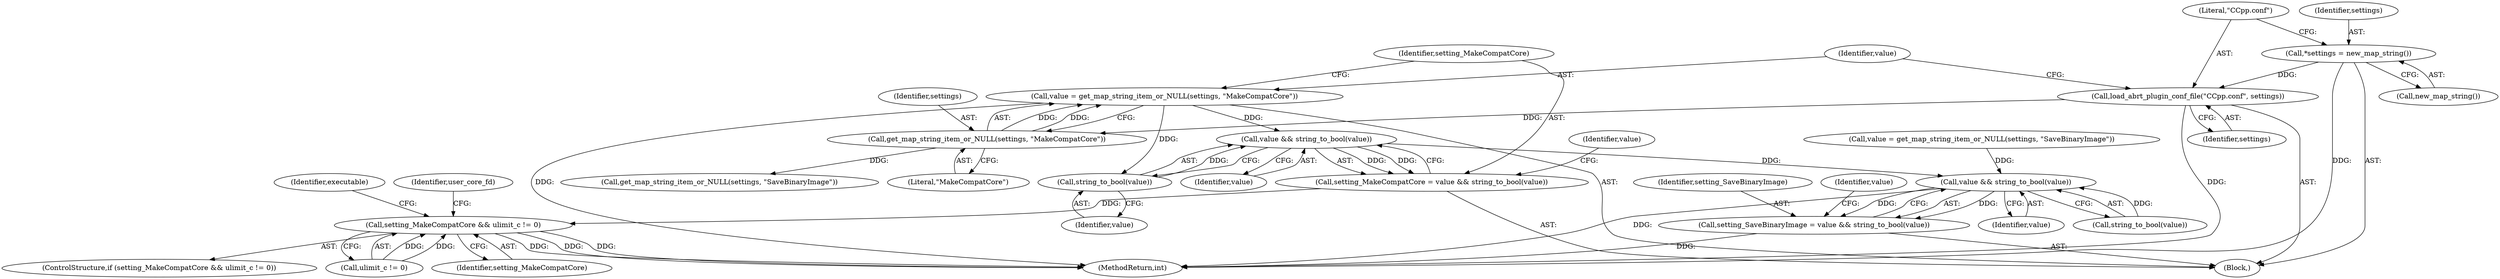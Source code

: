 digraph "0_abrt_8939398b82006ba1fec4ed491339fc075f43fc7c_1@pointer" {
"1000223" [label="(Call,value = get_map_string_item_or_NULL(settings, \"MakeCompatCore\"))"];
"1000225" [label="(Call,get_map_string_item_or_NULL(settings, \"MakeCompatCore\"))"];
"1000219" [label="(Call,load_abrt_plugin_conf_file(\"CCpp.conf\", settings))"];
"1000216" [label="(Call,*settings = new_map_string())"];
"1000230" [label="(Call,value && string_to_bool(value))"];
"1000228" [label="(Call,setting_MakeCompatCore = value && string_to_bool(value))"];
"1000449" [label="(Call,setting_MakeCompatCore && ulimit_c != 0)"];
"1000241" [label="(Call,value && string_to_bool(value))"];
"1000239" [label="(Call,setting_SaveBinaryImage = value && string_to_bool(value))"];
"1000232" [label="(Call,string_to_bool(value))"];
"1000225" [label="(Call,get_map_string_item_or_NULL(settings, \"MakeCompatCore\"))"];
"1000227" [label="(Literal,\"MakeCompatCore\")"];
"1000448" [label="(ControlStructure,if (setting_MakeCompatCore && ulimit_c != 0))"];
"1000239" [label="(Call,setting_SaveBinaryImage = value && string_to_bool(value))"];
"1000217" [label="(Identifier,settings)"];
"1000229" [label="(Identifier,setting_MakeCompatCore)"];
"1000234" [label="(Call,value = get_map_string_item_or_NULL(settings, \"SaveBinaryImage\"))"];
"1001228" [label="(MethodReturn,int)"];
"1000216" [label="(Call,*settings = new_map_string())"];
"1000219" [label="(Call,load_abrt_plugin_conf_file(\"CCpp.conf\", settings))"];
"1000223" [label="(Call,value = get_map_string_item_or_NULL(settings, \"MakeCompatCore\"))"];
"1000218" [label="(Call,new_map_string())"];
"1000236" [label="(Call,get_map_string_item_or_NULL(settings, \"SaveBinaryImage\"))"];
"1000228" [label="(Call,setting_MakeCompatCore = value && string_to_bool(value))"];
"1000224" [label="(Identifier,value)"];
"1000220" [label="(Literal,\"CCpp.conf\")"];
"1000214" [label="(Block,)"];
"1000241" [label="(Call,value && string_to_bool(value))"];
"1000221" [label="(Identifier,settings)"];
"1000240" [label="(Identifier,setting_SaveBinaryImage)"];
"1000466" [label="(Identifier,executable)"];
"1000231" [label="(Identifier,value)"];
"1000226" [label="(Identifier,settings)"];
"1000242" [label="(Identifier,value)"];
"1000233" [label="(Identifier,value)"];
"1000451" [label="(Call,ulimit_c != 0)"];
"1000455" [label="(Identifier,user_core_fd)"];
"1000450" [label="(Identifier,setting_MakeCompatCore)"];
"1000230" [label="(Call,value && string_to_bool(value))"];
"1000243" [label="(Call,string_to_bool(value))"];
"1000235" [label="(Identifier,value)"];
"1000449" [label="(Call,setting_MakeCompatCore && ulimit_c != 0)"];
"1000246" [label="(Identifier,value)"];
"1000232" [label="(Call,string_to_bool(value))"];
"1000223" -> "1000214"  [label="AST: "];
"1000223" -> "1000225"  [label="CFG: "];
"1000224" -> "1000223"  [label="AST: "];
"1000225" -> "1000223"  [label="AST: "];
"1000229" -> "1000223"  [label="CFG: "];
"1000223" -> "1001228"  [label="DDG: "];
"1000225" -> "1000223"  [label="DDG: "];
"1000225" -> "1000223"  [label="DDG: "];
"1000223" -> "1000230"  [label="DDG: "];
"1000223" -> "1000232"  [label="DDG: "];
"1000225" -> "1000227"  [label="CFG: "];
"1000226" -> "1000225"  [label="AST: "];
"1000227" -> "1000225"  [label="AST: "];
"1000219" -> "1000225"  [label="DDG: "];
"1000225" -> "1000236"  [label="DDG: "];
"1000219" -> "1000214"  [label="AST: "];
"1000219" -> "1000221"  [label="CFG: "];
"1000220" -> "1000219"  [label="AST: "];
"1000221" -> "1000219"  [label="AST: "];
"1000224" -> "1000219"  [label="CFG: "];
"1000219" -> "1001228"  [label="DDG: "];
"1000216" -> "1000219"  [label="DDG: "];
"1000216" -> "1000214"  [label="AST: "];
"1000216" -> "1000218"  [label="CFG: "];
"1000217" -> "1000216"  [label="AST: "];
"1000218" -> "1000216"  [label="AST: "];
"1000220" -> "1000216"  [label="CFG: "];
"1000216" -> "1001228"  [label="DDG: "];
"1000230" -> "1000228"  [label="AST: "];
"1000230" -> "1000231"  [label="CFG: "];
"1000230" -> "1000232"  [label="CFG: "];
"1000231" -> "1000230"  [label="AST: "];
"1000232" -> "1000230"  [label="AST: "];
"1000228" -> "1000230"  [label="CFG: "];
"1000230" -> "1000228"  [label="DDG: "];
"1000230" -> "1000228"  [label="DDG: "];
"1000232" -> "1000230"  [label="DDG: "];
"1000230" -> "1000241"  [label="DDG: "];
"1000228" -> "1000214"  [label="AST: "];
"1000229" -> "1000228"  [label="AST: "];
"1000235" -> "1000228"  [label="CFG: "];
"1000228" -> "1000449"  [label="DDG: "];
"1000449" -> "1000448"  [label="AST: "];
"1000449" -> "1000450"  [label="CFG: "];
"1000449" -> "1000451"  [label="CFG: "];
"1000450" -> "1000449"  [label="AST: "];
"1000451" -> "1000449"  [label="AST: "];
"1000455" -> "1000449"  [label="CFG: "];
"1000466" -> "1000449"  [label="CFG: "];
"1000449" -> "1001228"  [label="DDG: "];
"1000449" -> "1001228"  [label="DDG: "];
"1000449" -> "1001228"  [label="DDG: "];
"1000451" -> "1000449"  [label="DDG: "];
"1000451" -> "1000449"  [label="DDG: "];
"1000241" -> "1000239"  [label="AST: "];
"1000241" -> "1000242"  [label="CFG: "];
"1000241" -> "1000243"  [label="CFG: "];
"1000242" -> "1000241"  [label="AST: "];
"1000243" -> "1000241"  [label="AST: "];
"1000239" -> "1000241"  [label="CFG: "];
"1000241" -> "1001228"  [label="DDG: "];
"1000241" -> "1000239"  [label="DDG: "];
"1000241" -> "1000239"  [label="DDG: "];
"1000234" -> "1000241"  [label="DDG: "];
"1000243" -> "1000241"  [label="DDG: "];
"1000239" -> "1000214"  [label="AST: "];
"1000240" -> "1000239"  [label="AST: "];
"1000246" -> "1000239"  [label="CFG: "];
"1000239" -> "1001228"  [label="DDG: "];
"1000232" -> "1000233"  [label="CFG: "];
"1000233" -> "1000232"  [label="AST: "];
}
